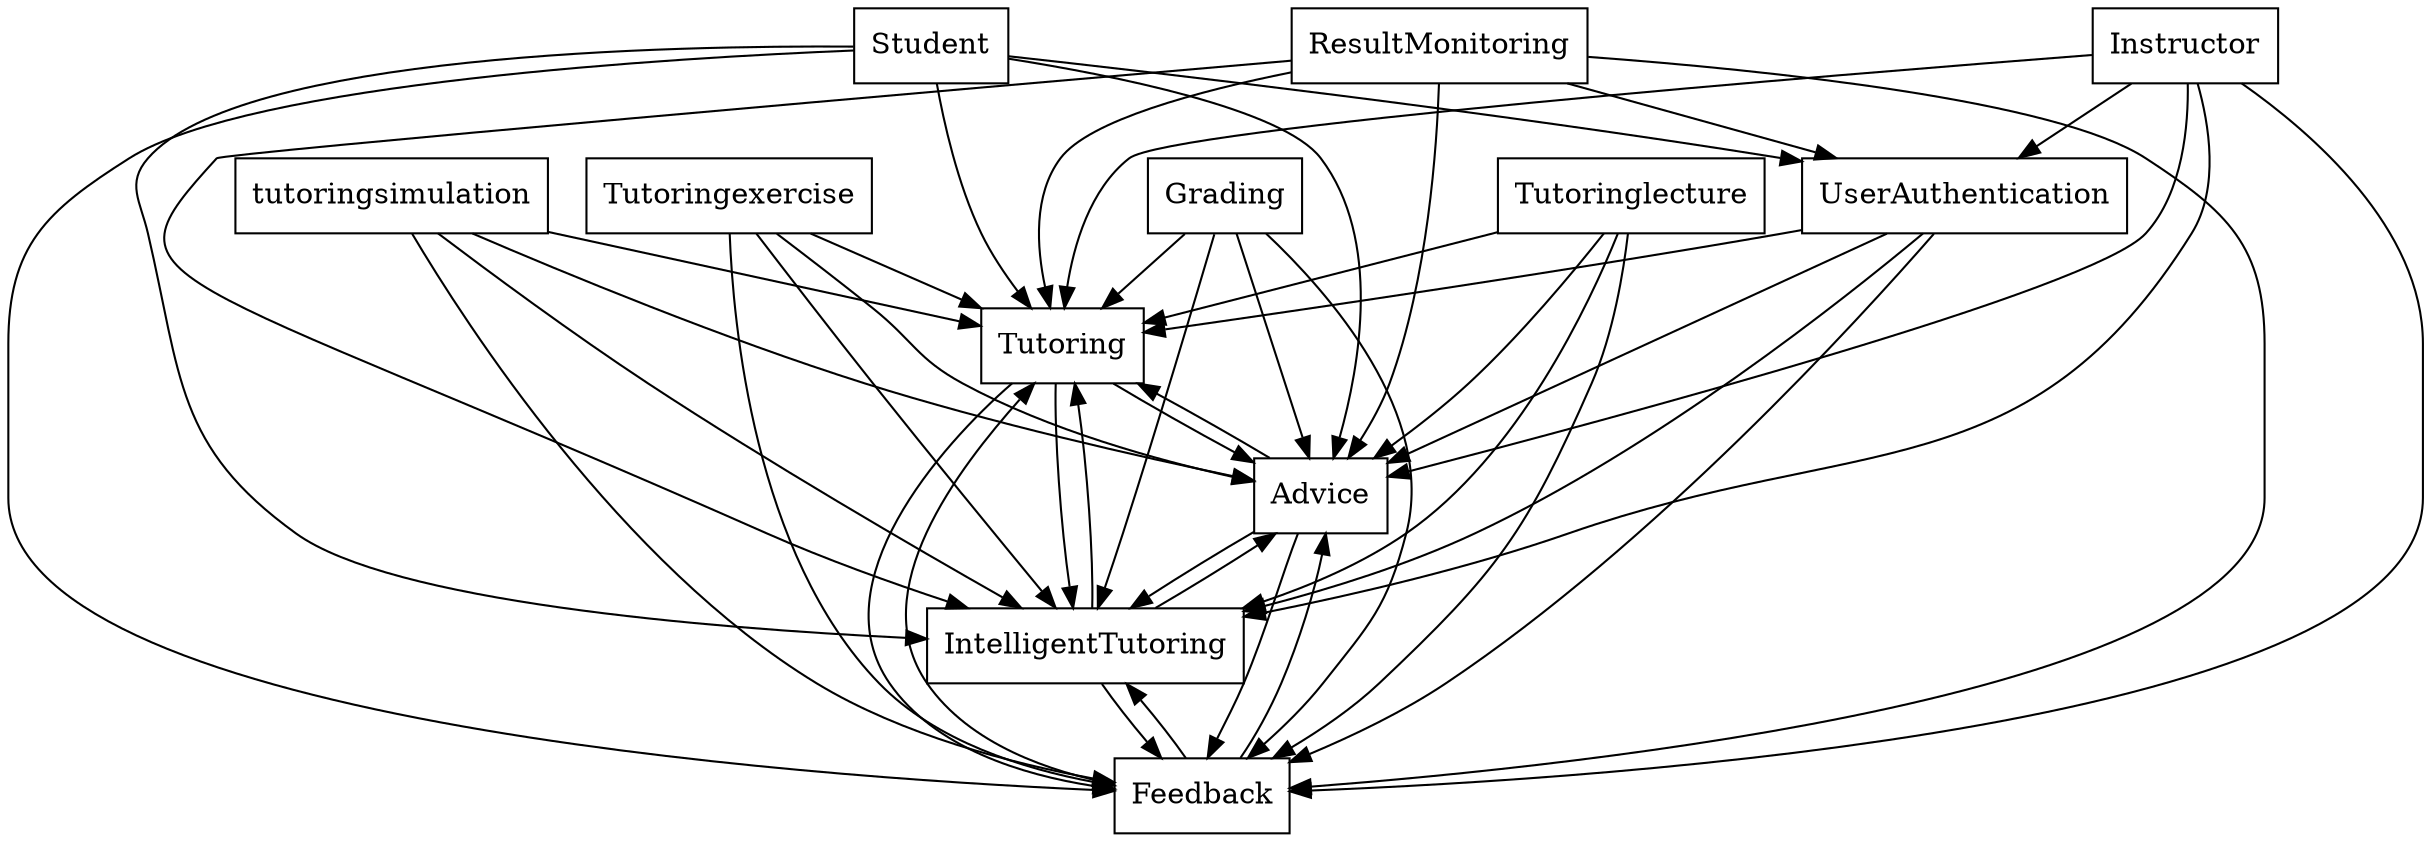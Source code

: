 digraph{
graph [rankdir=TB];
node [shape=box];
edge [arrowhead=normal];
0[label="Student",]
1[label="Tutoringexercise",]
2[label="Grading",]
3[label="Tutoring",]
4[label="tutoringsimulation",]
5[label="Advice",]
6[label="Feedback",]
7[label="Tutoringlecture",]
8[label="Instructor",]
9[label="ResultMonitoring",]
10[label="UserAuthentication",]
11[label="IntelligentTutoring",]
0->3[label="",]
0->5[label="",]
0->6[label="",]
0->10[label="",]
0->11[label="",]
1->3[label="",]
1->5[label="",]
1->6[label="",]
1->11[label="",]
2->3[label="",]
2->5[label="",]
2->6[label="",]
2->11[label="",]
3->5[label="",]
3->6[label="",]
3->11[label="",]
4->3[label="",]
4->5[label="",]
4->6[label="",]
4->11[label="",]
5->3[label="",]
5->6[label="",]
5->11[label="",]
6->3[label="",]
6->5[label="",]
6->11[label="",]
7->3[label="",]
7->5[label="",]
7->6[label="",]
7->11[label="",]
8->3[label="",]
8->5[label="",]
8->6[label="",]
8->10[label="",]
8->11[label="",]
9->3[label="",]
9->5[label="",]
9->6[label="",]
9->10[label="",]
9->11[label="",]
10->3[label="",]
10->5[label="",]
10->6[label="",]
10->11[label="",]
11->3[label="",]
11->5[label="",]
11->6[label="",]
}
